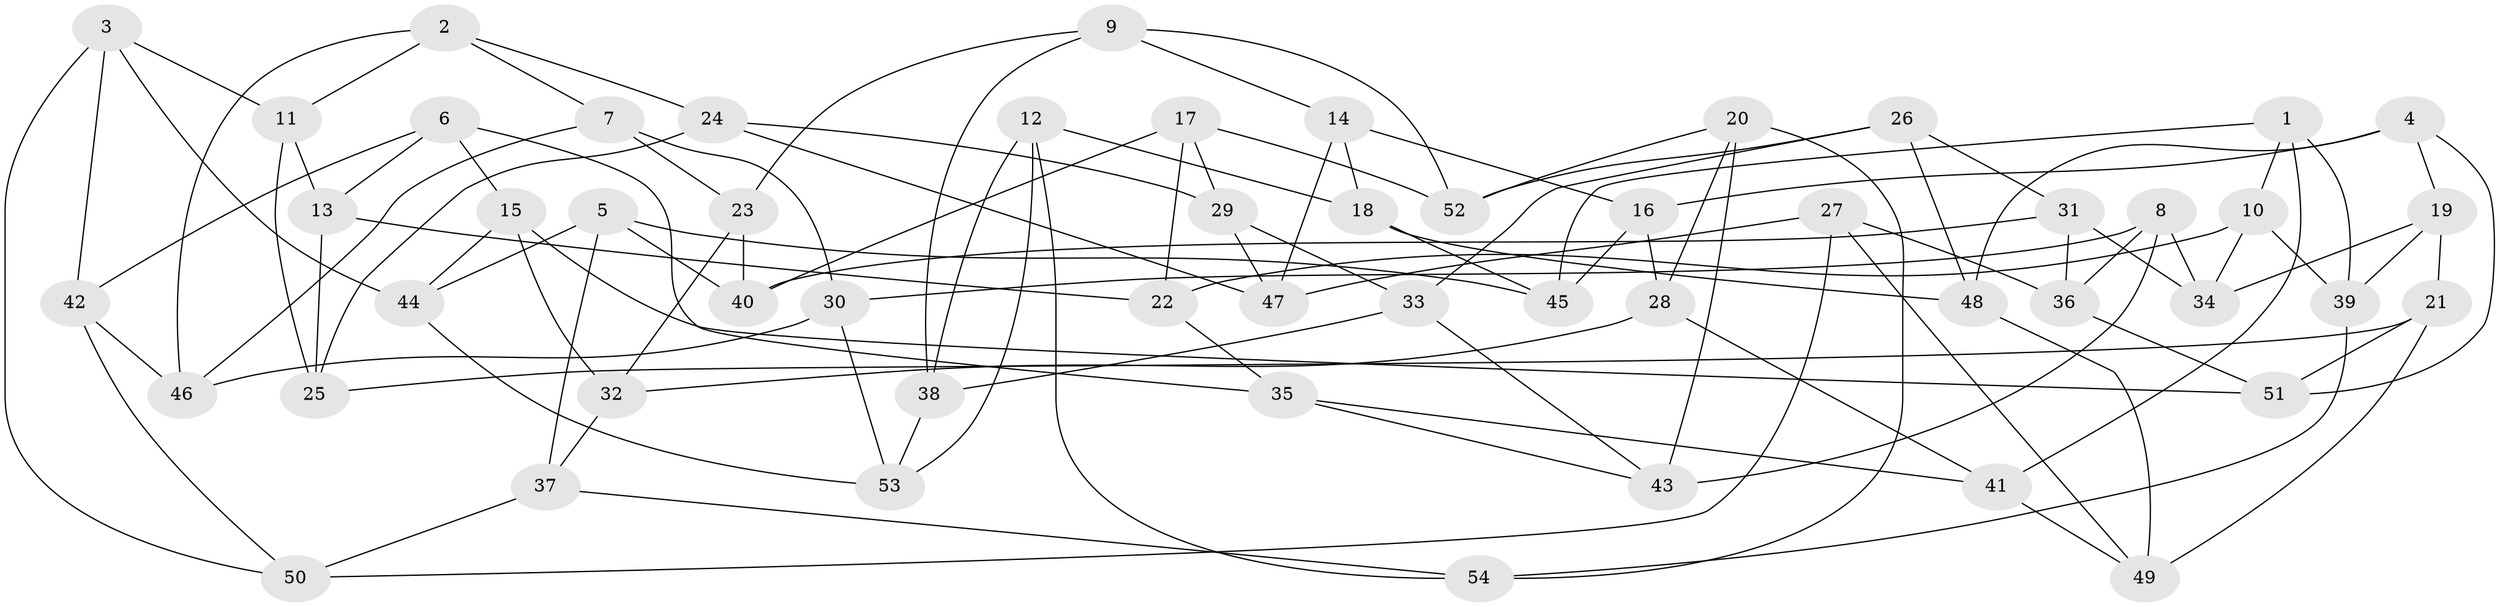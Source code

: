 // coarse degree distribution, {6: 0.5161290322580645, 3: 0.06451612903225806, 4: 0.2903225806451613, 5: 0.12903225806451613}
// Generated by graph-tools (version 1.1) at 2025/24/03/03/25 07:24:23]
// undirected, 54 vertices, 108 edges
graph export_dot {
graph [start="1"]
  node [color=gray90,style=filled];
  1;
  2;
  3;
  4;
  5;
  6;
  7;
  8;
  9;
  10;
  11;
  12;
  13;
  14;
  15;
  16;
  17;
  18;
  19;
  20;
  21;
  22;
  23;
  24;
  25;
  26;
  27;
  28;
  29;
  30;
  31;
  32;
  33;
  34;
  35;
  36;
  37;
  38;
  39;
  40;
  41;
  42;
  43;
  44;
  45;
  46;
  47;
  48;
  49;
  50;
  51;
  52;
  53;
  54;
  1 -- 10;
  1 -- 45;
  1 -- 41;
  1 -- 39;
  2 -- 7;
  2 -- 24;
  2 -- 46;
  2 -- 11;
  3 -- 44;
  3 -- 11;
  3 -- 50;
  3 -- 42;
  4 -- 51;
  4 -- 48;
  4 -- 16;
  4 -- 19;
  5 -- 40;
  5 -- 45;
  5 -- 37;
  5 -- 44;
  6 -- 35;
  6 -- 13;
  6 -- 15;
  6 -- 42;
  7 -- 46;
  7 -- 30;
  7 -- 23;
  8 -- 36;
  8 -- 34;
  8 -- 30;
  8 -- 43;
  9 -- 23;
  9 -- 38;
  9 -- 52;
  9 -- 14;
  10 -- 39;
  10 -- 22;
  10 -- 34;
  11 -- 13;
  11 -- 25;
  12 -- 54;
  12 -- 53;
  12 -- 38;
  12 -- 18;
  13 -- 25;
  13 -- 22;
  14 -- 18;
  14 -- 47;
  14 -- 16;
  15 -- 32;
  15 -- 51;
  15 -- 44;
  16 -- 28;
  16 -- 45;
  17 -- 40;
  17 -- 29;
  17 -- 52;
  17 -- 22;
  18 -- 48;
  18 -- 45;
  19 -- 39;
  19 -- 34;
  19 -- 21;
  20 -- 28;
  20 -- 54;
  20 -- 52;
  20 -- 43;
  21 -- 51;
  21 -- 25;
  21 -- 49;
  22 -- 35;
  23 -- 40;
  23 -- 32;
  24 -- 29;
  24 -- 47;
  24 -- 25;
  26 -- 31;
  26 -- 33;
  26 -- 52;
  26 -- 48;
  27 -- 36;
  27 -- 49;
  27 -- 50;
  27 -- 47;
  28 -- 41;
  28 -- 32;
  29 -- 33;
  29 -- 47;
  30 -- 46;
  30 -- 53;
  31 -- 34;
  31 -- 36;
  31 -- 40;
  32 -- 37;
  33 -- 38;
  33 -- 43;
  35 -- 43;
  35 -- 41;
  36 -- 51;
  37 -- 54;
  37 -- 50;
  38 -- 53;
  39 -- 54;
  41 -- 49;
  42 -- 50;
  42 -- 46;
  44 -- 53;
  48 -- 49;
}

